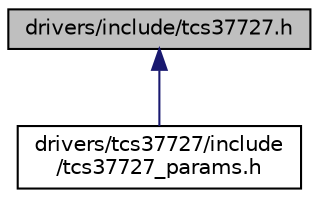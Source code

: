 digraph "drivers/include/tcs37727.h"
{
 // LATEX_PDF_SIZE
  edge [fontname="Helvetica",fontsize="10",labelfontname="Helvetica",labelfontsize="10"];
  node [fontname="Helvetica",fontsize="10",shape=record];
  Node1 [label="drivers/include/tcs37727.h",height=0.2,width=0.4,color="black", fillcolor="grey75", style="filled", fontcolor="black",tooltip="Interface definition for the TCS37727 sensor driver."];
  Node1 -> Node2 [dir="back",color="midnightblue",fontsize="10",style="solid",fontname="Helvetica"];
  Node2 [label="drivers/tcs37727/include\l/tcs37727_params.h",height=0.2,width=0.4,color="black", fillcolor="white", style="filled",URL="$tcs37727__params_8h.html",tooltip="Default configuration for TCS37727 devices."];
}
